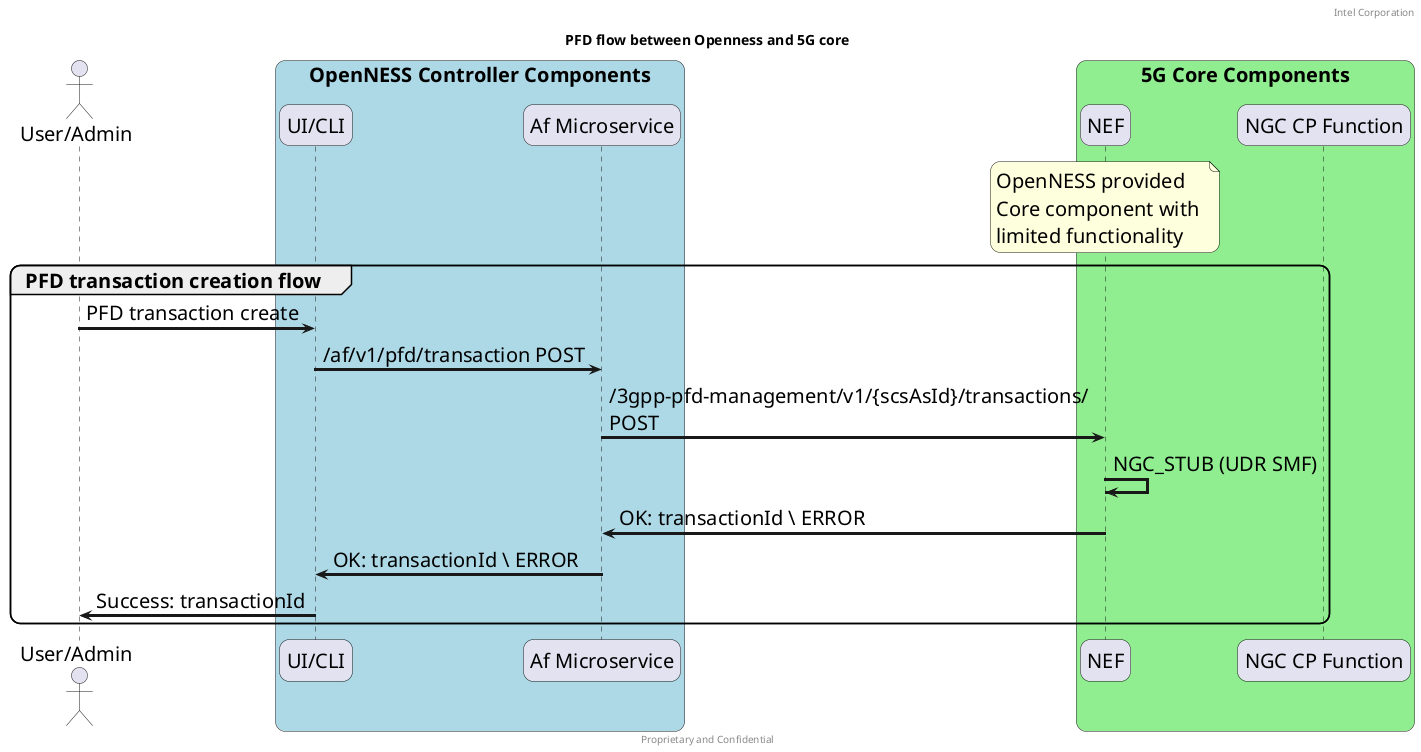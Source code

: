 @startuml
/' SPDX-License-Identifier: Apache-2.0
   Copyright (c) 2020 Intel Corporation
'/
skinparam monochrome false
skinparam roundcorner 20
skinparam defaultFontName "Intel Clear"
skinparam defaultFontSize 20
skinparam maxmessagesize 300
skinparam sequenceArrowThickness 3

header Intel Corporation
footer Proprietary and Confidential

title PFD flow between Openness and 5G core


actor "User/Admin" as user
participant "UI/CLI" as UI 
participant "Af Microservice" as AF 
participant "NEF" as NEF
participant "NGC CP Function" as 5GC

box "OpenNESS Controller Components" #LightBlue
	participant UI
    participant AF
end box

box "5G Core Components" #LightGreen
	participant NEF
    note over NEF 
        OpenNESS provided 
        Core component with 
        limited functionality
    end note    
    participant 5GC
end box

group PFD transaction creation flow
    user -> UI : PFD transaction create
    UI -> AF : /af/v1/pfd/transaction POST
    AF -> NEF : /3gpp-pfd-management/v1/{scsAsId}/transactions/ POST
    NEF -> NEF : NGC_STUB (UDR SMF)

    NEF -> AF : OK: transactionId \ ERROR 
    AF -> UI : OK: transactionId \ ERROR 
    UI -> user : Success: transactionId
end
@enduml